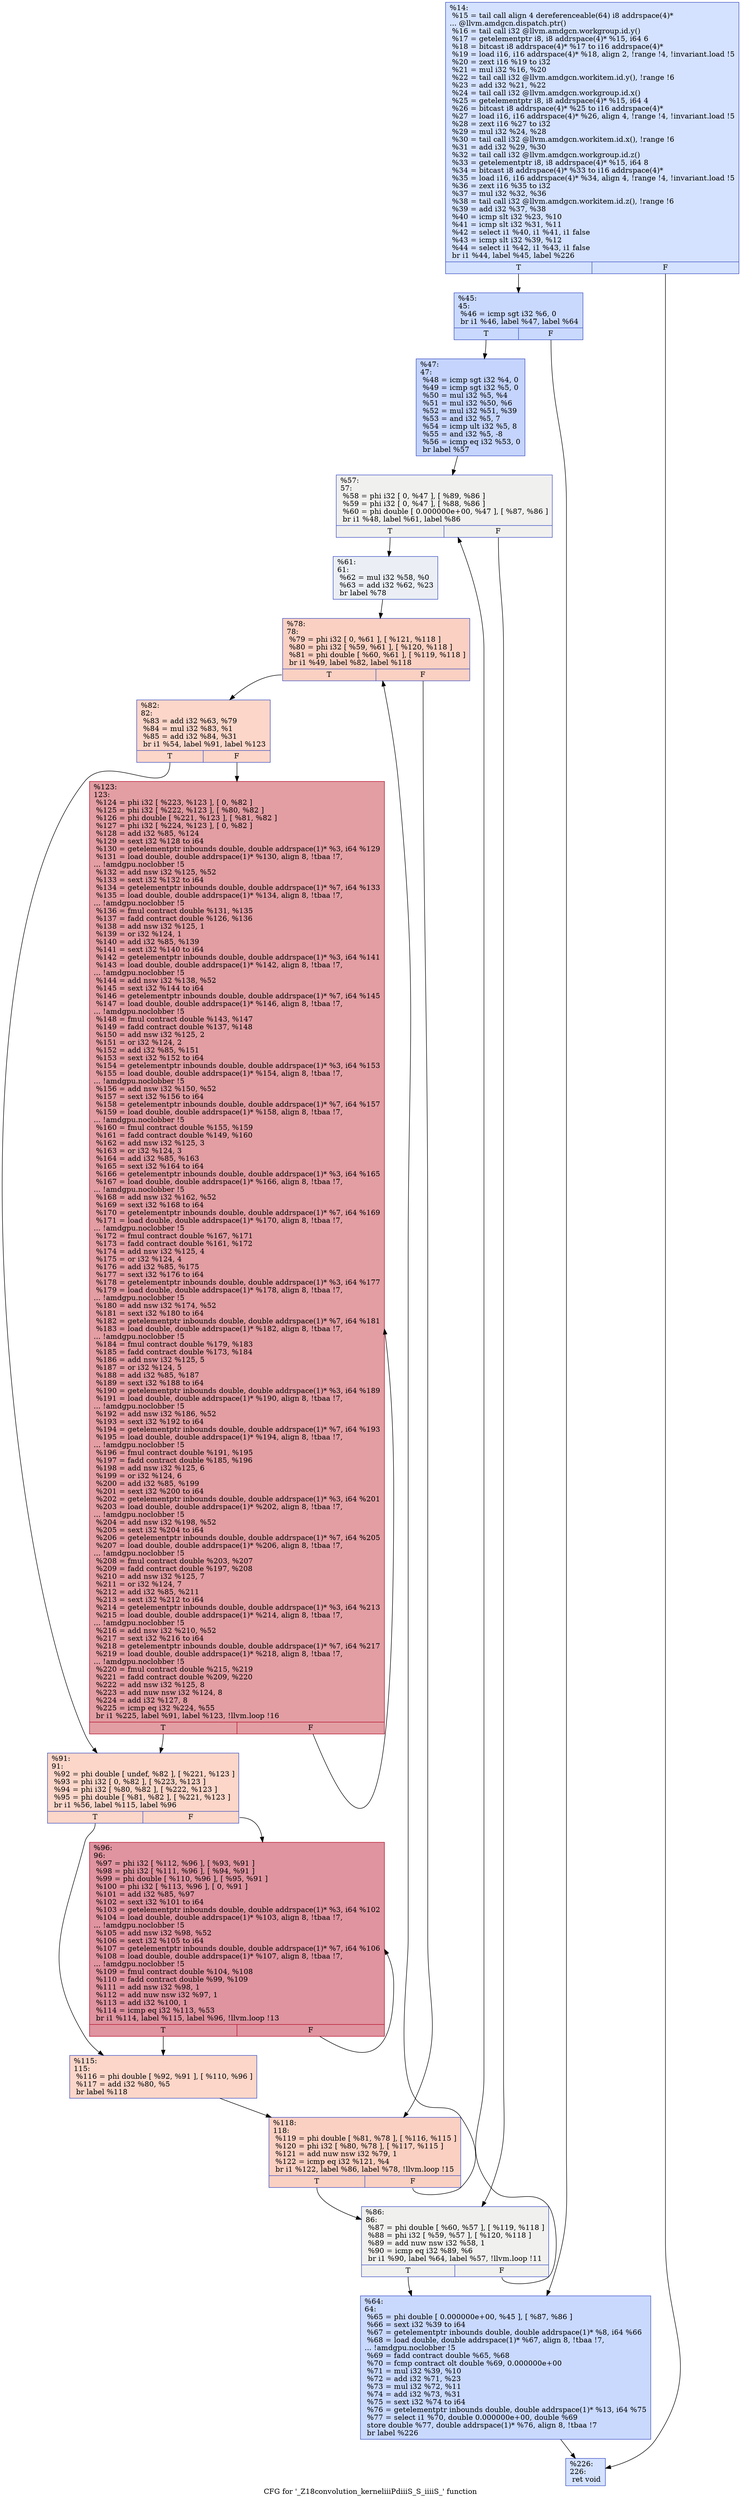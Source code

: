 digraph "CFG for '_Z18convolution_kerneliiiPdiiiS_S_iiiiS_' function" {
	label="CFG for '_Z18convolution_kerneliiiPdiiiS_S_iiiiS_' function";

	Node0x4585e20 [shape=record,color="#3d50c3ff", style=filled, fillcolor="#9ebeff70",label="{%14:\l  %15 = tail call align 4 dereferenceable(64) i8 addrspace(4)*\l... @llvm.amdgcn.dispatch.ptr()\l  %16 = tail call i32 @llvm.amdgcn.workgroup.id.y()\l  %17 = getelementptr i8, i8 addrspace(4)* %15, i64 6\l  %18 = bitcast i8 addrspace(4)* %17 to i16 addrspace(4)*\l  %19 = load i16, i16 addrspace(4)* %18, align 2, !range !4, !invariant.load !5\l  %20 = zext i16 %19 to i32\l  %21 = mul i32 %16, %20\l  %22 = tail call i32 @llvm.amdgcn.workitem.id.y(), !range !6\l  %23 = add i32 %21, %22\l  %24 = tail call i32 @llvm.amdgcn.workgroup.id.x()\l  %25 = getelementptr i8, i8 addrspace(4)* %15, i64 4\l  %26 = bitcast i8 addrspace(4)* %25 to i16 addrspace(4)*\l  %27 = load i16, i16 addrspace(4)* %26, align 4, !range !4, !invariant.load !5\l  %28 = zext i16 %27 to i32\l  %29 = mul i32 %24, %28\l  %30 = tail call i32 @llvm.amdgcn.workitem.id.x(), !range !6\l  %31 = add i32 %29, %30\l  %32 = tail call i32 @llvm.amdgcn.workgroup.id.z()\l  %33 = getelementptr i8, i8 addrspace(4)* %15, i64 8\l  %34 = bitcast i8 addrspace(4)* %33 to i16 addrspace(4)*\l  %35 = load i16, i16 addrspace(4)* %34, align 4, !range !4, !invariant.load !5\l  %36 = zext i16 %35 to i32\l  %37 = mul i32 %32, %36\l  %38 = tail call i32 @llvm.amdgcn.workitem.id.z(), !range !6\l  %39 = add i32 %37, %38\l  %40 = icmp slt i32 %23, %10\l  %41 = icmp slt i32 %31, %11\l  %42 = select i1 %40, i1 %41, i1 false\l  %43 = icmp slt i32 %39, %12\l  %44 = select i1 %42, i1 %43, i1 false\l  br i1 %44, label %45, label %226\l|{<s0>T|<s1>F}}"];
	Node0x4585e20:s0 -> Node0x458ae80;
	Node0x4585e20:s1 -> Node0x458af10;
	Node0x458ae80 [shape=record,color="#3d50c3ff", style=filled, fillcolor="#85a8fc70",label="{%45:\l45:                                               \l  %46 = icmp sgt i32 %6, 0\l  br i1 %46, label %47, label %64\l|{<s0>T|<s1>F}}"];
	Node0x458ae80:s0 -> Node0x458b110;
	Node0x458ae80:s1 -> Node0x458b160;
	Node0x458b110 [shape=record,color="#3d50c3ff", style=filled, fillcolor="#7a9df870",label="{%47:\l47:                                               \l  %48 = icmp sgt i32 %4, 0\l  %49 = icmp sgt i32 %5, 0\l  %50 = mul i32 %5, %4\l  %51 = mul i32 %50, %6\l  %52 = mul i32 %51, %39\l  %53 = and i32 %5, 7\l  %54 = icmp ult i32 %5, 8\l  %55 = and i32 %5, -8\l  %56 = icmp eq i32 %53, 0\l  br label %57\l}"];
	Node0x458b110 -> Node0x458b840;
	Node0x458b840 [shape=record,color="#3d50c3ff", style=filled, fillcolor="#dedcdb70",label="{%57:\l57:                                               \l  %58 = phi i32 [ 0, %47 ], [ %89, %86 ]\l  %59 = phi i32 [ 0, %47 ], [ %88, %86 ]\l  %60 = phi double [ 0.000000e+00, %47 ], [ %87, %86 ]\l  br i1 %48, label %61, label %86\l|{<s0>T|<s1>F}}"];
	Node0x458b840:s0 -> Node0x458c700;
	Node0x458b840:s1 -> Node0x458b930;
	Node0x458c700 [shape=record,color="#3d50c3ff", style=filled, fillcolor="#d1dae970",label="{%61:\l61:                                               \l  %62 = mul i32 %58, %0\l  %63 = add i32 %62, %23\l  br label %78\l}"];
	Node0x458c700 -> Node0x458c960;
	Node0x458b160 [shape=record,color="#3d50c3ff", style=filled, fillcolor="#85a8fc70",label="{%64:\l64:                                               \l  %65 = phi double [ 0.000000e+00, %45 ], [ %87, %86 ]\l  %66 = sext i32 %39 to i64\l  %67 = getelementptr inbounds double, double addrspace(1)* %8, i64 %66\l  %68 = load double, double addrspace(1)* %67, align 8, !tbaa !7,\l... !amdgpu.noclobber !5\l  %69 = fadd contract double %65, %68\l  %70 = fcmp contract olt double %69, 0.000000e+00\l  %71 = mul i32 %39, %10\l  %72 = add i32 %71, %23\l  %73 = mul i32 %72, %11\l  %74 = add i32 %73, %31\l  %75 = sext i32 %74 to i64\l  %76 = getelementptr inbounds double, double addrspace(1)* %13, i64 %75\l  %77 = select i1 %70, double 0.000000e+00, double %69\l  store double %77, double addrspace(1)* %76, align 8, !tbaa !7\l  br label %226\l}"];
	Node0x458b160 -> Node0x458af10;
	Node0x458c960 [shape=record,color="#3d50c3ff", style=filled, fillcolor="#f3947570",label="{%78:\l78:                                               \l  %79 = phi i32 [ 0, %61 ], [ %121, %118 ]\l  %80 = phi i32 [ %59, %61 ], [ %120, %118 ]\l  %81 = phi double [ %60, %61 ], [ %119, %118 ]\l  br i1 %49, label %82, label %118\l|{<s0>T|<s1>F}}"];
	Node0x458c960:s0 -> Node0x458dfc0;
	Node0x458c960:s1 -> Node0x458dc40;
	Node0x458dfc0 [shape=record,color="#3d50c3ff", style=filled, fillcolor="#f6a38570",label="{%82:\l82:                                               \l  %83 = add i32 %63, %79\l  %84 = mul i32 %83, %1\l  %85 = add i32 %84, %31\l  br i1 %54, label %91, label %123\l|{<s0>T|<s1>F}}"];
	Node0x458dfc0:s0 -> Node0x458e2b0;
	Node0x458dfc0:s1 -> Node0x458e300;
	Node0x458b930 [shape=record,color="#3d50c3ff", style=filled, fillcolor="#dedcdb70",label="{%86:\l86:                                               \l  %87 = phi double [ %60, %57 ], [ %119, %118 ]\l  %88 = phi i32 [ %59, %57 ], [ %120, %118 ]\l  %89 = add nuw nsw i32 %58, 1\l  %90 = icmp eq i32 %89, %6\l  br i1 %90, label %64, label %57, !llvm.loop !11\l|{<s0>T|<s1>F}}"];
	Node0x458b930:s0 -> Node0x458b160;
	Node0x458b930:s1 -> Node0x458b840;
	Node0x458e2b0 [shape=record,color="#3d50c3ff", style=filled, fillcolor="#f6a38570",label="{%91:\l91:                                               \l  %92 = phi double [ undef, %82 ], [ %221, %123 ]\l  %93 = phi i32 [ 0, %82 ], [ %223, %123 ]\l  %94 = phi i32 [ %80, %82 ], [ %222, %123 ]\l  %95 = phi double [ %81, %82 ], [ %221, %123 ]\l  br i1 %56, label %115, label %96\l|{<s0>T|<s1>F}}"];
	Node0x458e2b0:s0 -> Node0x458ef30;
	Node0x458e2b0:s1 -> Node0x458efc0;
	Node0x458efc0 [shape=record,color="#b70d28ff", style=filled, fillcolor="#b70d2870",label="{%96:\l96:                                               \l  %97 = phi i32 [ %112, %96 ], [ %93, %91 ]\l  %98 = phi i32 [ %111, %96 ], [ %94, %91 ]\l  %99 = phi double [ %110, %96 ], [ %95, %91 ]\l  %100 = phi i32 [ %113, %96 ], [ 0, %91 ]\l  %101 = add i32 %85, %97\l  %102 = sext i32 %101 to i64\l  %103 = getelementptr inbounds double, double addrspace(1)* %3, i64 %102\l  %104 = load double, double addrspace(1)* %103, align 8, !tbaa !7,\l... !amdgpu.noclobber !5\l  %105 = add nsw i32 %98, %52\l  %106 = sext i32 %105 to i64\l  %107 = getelementptr inbounds double, double addrspace(1)* %7, i64 %106\l  %108 = load double, double addrspace(1)* %107, align 8, !tbaa !7,\l... !amdgpu.noclobber !5\l  %109 = fmul contract double %104, %108\l  %110 = fadd contract double %99, %109\l  %111 = add nsw i32 %98, 1\l  %112 = add nuw nsw i32 %97, 1\l  %113 = add i32 %100, 1\l  %114 = icmp eq i32 %113, %53\l  br i1 %114, label %115, label %96, !llvm.loop !13\l|{<s0>T|<s1>F}}"];
	Node0x458efc0:s0 -> Node0x458ef30;
	Node0x458efc0:s1 -> Node0x458efc0;
	Node0x458ef30 [shape=record,color="#3d50c3ff", style=filled, fillcolor="#f6a38570",label="{%115:\l115:                                              \l  %116 = phi double [ %92, %91 ], [ %110, %96 ]\l  %117 = add i32 %80, %5\l  br label %118\l}"];
	Node0x458ef30 -> Node0x458dc40;
	Node0x458dc40 [shape=record,color="#3d50c3ff", style=filled, fillcolor="#f3947570",label="{%118:\l118:                                              \l  %119 = phi double [ %81, %78 ], [ %116, %115 ]\l  %120 = phi i32 [ %80, %78 ], [ %117, %115 ]\l  %121 = add nuw nsw i32 %79, 1\l  %122 = icmp eq i32 %121, %4\l  br i1 %122, label %86, label %78, !llvm.loop !15\l|{<s0>T|<s1>F}}"];
	Node0x458dc40:s0 -> Node0x458b930;
	Node0x458dc40:s1 -> Node0x458c960;
	Node0x458e300 [shape=record,color="#b70d28ff", style=filled, fillcolor="#be242e70",label="{%123:\l123:                                              \l  %124 = phi i32 [ %223, %123 ], [ 0, %82 ]\l  %125 = phi i32 [ %222, %123 ], [ %80, %82 ]\l  %126 = phi double [ %221, %123 ], [ %81, %82 ]\l  %127 = phi i32 [ %224, %123 ], [ 0, %82 ]\l  %128 = add i32 %85, %124\l  %129 = sext i32 %128 to i64\l  %130 = getelementptr inbounds double, double addrspace(1)* %3, i64 %129\l  %131 = load double, double addrspace(1)* %130, align 8, !tbaa !7,\l... !amdgpu.noclobber !5\l  %132 = add nsw i32 %125, %52\l  %133 = sext i32 %132 to i64\l  %134 = getelementptr inbounds double, double addrspace(1)* %7, i64 %133\l  %135 = load double, double addrspace(1)* %134, align 8, !tbaa !7,\l... !amdgpu.noclobber !5\l  %136 = fmul contract double %131, %135\l  %137 = fadd contract double %126, %136\l  %138 = add nsw i32 %125, 1\l  %139 = or i32 %124, 1\l  %140 = add i32 %85, %139\l  %141 = sext i32 %140 to i64\l  %142 = getelementptr inbounds double, double addrspace(1)* %3, i64 %141\l  %143 = load double, double addrspace(1)* %142, align 8, !tbaa !7,\l... !amdgpu.noclobber !5\l  %144 = add nsw i32 %138, %52\l  %145 = sext i32 %144 to i64\l  %146 = getelementptr inbounds double, double addrspace(1)* %7, i64 %145\l  %147 = load double, double addrspace(1)* %146, align 8, !tbaa !7,\l... !amdgpu.noclobber !5\l  %148 = fmul contract double %143, %147\l  %149 = fadd contract double %137, %148\l  %150 = add nsw i32 %125, 2\l  %151 = or i32 %124, 2\l  %152 = add i32 %85, %151\l  %153 = sext i32 %152 to i64\l  %154 = getelementptr inbounds double, double addrspace(1)* %3, i64 %153\l  %155 = load double, double addrspace(1)* %154, align 8, !tbaa !7,\l... !amdgpu.noclobber !5\l  %156 = add nsw i32 %150, %52\l  %157 = sext i32 %156 to i64\l  %158 = getelementptr inbounds double, double addrspace(1)* %7, i64 %157\l  %159 = load double, double addrspace(1)* %158, align 8, !tbaa !7,\l... !amdgpu.noclobber !5\l  %160 = fmul contract double %155, %159\l  %161 = fadd contract double %149, %160\l  %162 = add nsw i32 %125, 3\l  %163 = or i32 %124, 3\l  %164 = add i32 %85, %163\l  %165 = sext i32 %164 to i64\l  %166 = getelementptr inbounds double, double addrspace(1)* %3, i64 %165\l  %167 = load double, double addrspace(1)* %166, align 8, !tbaa !7,\l... !amdgpu.noclobber !5\l  %168 = add nsw i32 %162, %52\l  %169 = sext i32 %168 to i64\l  %170 = getelementptr inbounds double, double addrspace(1)* %7, i64 %169\l  %171 = load double, double addrspace(1)* %170, align 8, !tbaa !7,\l... !amdgpu.noclobber !5\l  %172 = fmul contract double %167, %171\l  %173 = fadd contract double %161, %172\l  %174 = add nsw i32 %125, 4\l  %175 = or i32 %124, 4\l  %176 = add i32 %85, %175\l  %177 = sext i32 %176 to i64\l  %178 = getelementptr inbounds double, double addrspace(1)* %3, i64 %177\l  %179 = load double, double addrspace(1)* %178, align 8, !tbaa !7,\l... !amdgpu.noclobber !5\l  %180 = add nsw i32 %174, %52\l  %181 = sext i32 %180 to i64\l  %182 = getelementptr inbounds double, double addrspace(1)* %7, i64 %181\l  %183 = load double, double addrspace(1)* %182, align 8, !tbaa !7,\l... !amdgpu.noclobber !5\l  %184 = fmul contract double %179, %183\l  %185 = fadd contract double %173, %184\l  %186 = add nsw i32 %125, 5\l  %187 = or i32 %124, 5\l  %188 = add i32 %85, %187\l  %189 = sext i32 %188 to i64\l  %190 = getelementptr inbounds double, double addrspace(1)* %3, i64 %189\l  %191 = load double, double addrspace(1)* %190, align 8, !tbaa !7,\l... !amdgpu.noclobber !5\l  %192 = add nsw i32 %186, %52\l  %193 = sext i32 %192 to i64\l  %194 = getelementptr inbounds double, double addrspace(1)* %7, i64 %193\l  %195 = load double, double addrspace(1)* %194, align 8, !tbaa !7,\l... !amdgpu.noclobber !5\l  %196 = fmul contract double %191, %195\l  %197 = fadd contract double %185, %196\l  %198 = add nsw i32 %125, 6\l  %199 = or i32 %124, 6\l  %200 = add i32 %85, %199\l  %201 = sext i32 %200 to i64\l  %202 = getelementptr inbounds double, double addrspace(1)* %3, i64 %201\l  %203 = load double, double addrspace(1)* %202, align 8, !tbaa !7,\l... !amdgpu.noclobber !5\l  %204 = add nsw i32 %198, %52\l  %205 = sext i32 %204 to i64\l  %206 = getelementptr inbounds double, double addrspace(1)* %7, i64 %205\l  %207 = load double, double addrspace(1)* %206, align 8, !tbaa !7,\l... !amdgpu.noclobber !5\l  %208 = fmul contract double %203, %207\l  %209 = fadd contract double %197, %208\l  %210 = add nsw i32 %125, 7\l  %211 = or i32 %124, 7\l  %212 = add i32 %85, %211\l  %213 = sext i32 %212 to i64\l  %214 = getelementptr inbounds double, double addrspace(1)* %3, i64 %213\l  %215 = load double, double addrspace(1)* %214, align 8, !tbaa !7,\l... !amdgpu.noclobber !5\l  %216 = add nsw i32 %210, %52\l  %217 = sext i32 %216 to i64\l  %218 = getelementptr inbounds double, double addrspace(1)* %7, i64 %217\l  %219 = load double, double addrspace(1)* %218, align 8, !tbaa !7,\l... !amdgpu.noclobber !5\l  %220 = fmul contract double %215, %219\l  %221 = fadd contract double %209, %220\l  %222 = add nsw i32 %125, 8\l  %223 = add nuw nsw i32 %124, 8\l  %224 = add i32 %127, 8\l  %225 = icmp eq i32 %224, %55\l  br i1 %225, label %91, label %123, !llvm.loop !16\l|{<s0>T|<s1>F}}"];
	Node0x458e300:s0 -> Node0x458e2b0;
	Node0x458e300:s1 -> Node0x458e300;
	Node0x458af10 [shape=record,color="#3d50c3ff", style=filled, fillcolor="#9ebeff70",label="{%226:\l226:                                              \l  ret void\l}"];
}
